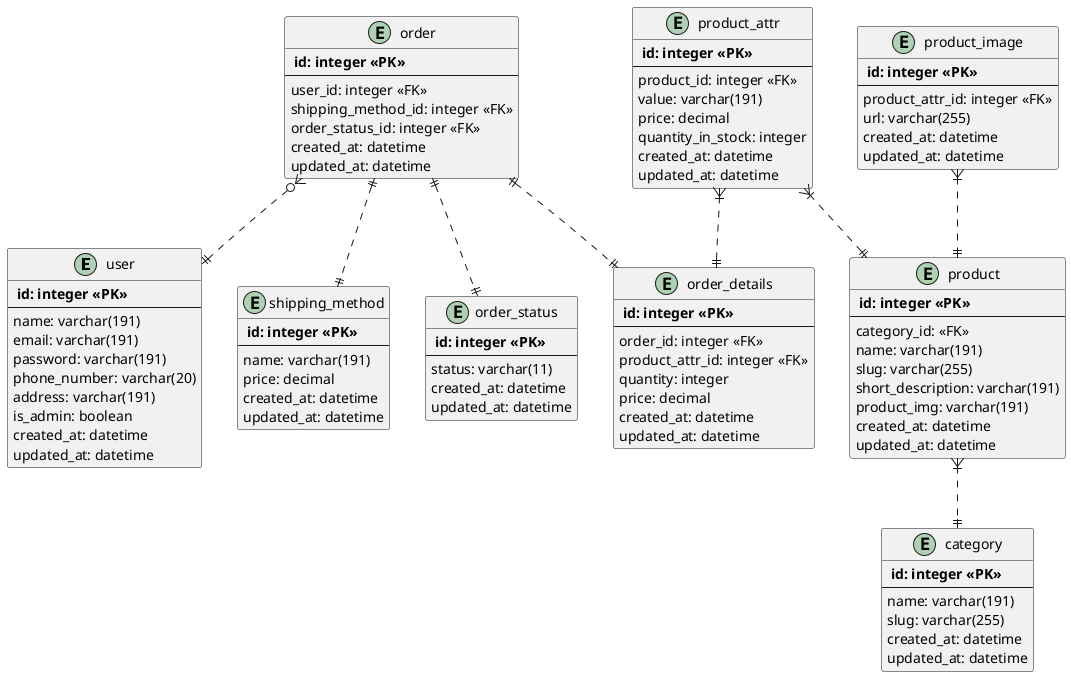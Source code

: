 @startuml entity_relationship
    entity user {
        ** id: integer <<PK>> **
        --
        name: varchar(191)
        email: varchar(191)
        password: varchar(191)
        phone_number: varchar(20)
        address: varchar(191)
        is_admin: boolean
        created_at: datetime
        updated_at: datetime
    }

    entity category {
        ** id: integer <<PK>> **
        --
        name: varchar(191) 
        slug: varchar(255)
        created_at: datetime
        updated_at: datetime
    }

    entity product {
        ** id: integer <<PK>> **
        --
        category_id: <<FK>>
        name: varchar(191)
        slug: varchar(255)
        short_description: varchar(191)
        product_img: varchar(191)
        created_at: datetime
        updated_at: datetime
    }

    entity product_attr {
        ** id: integer <<PK>> **
        --
        product_id: integer <<FK>>
        value: varchar(191)
        price: decimal
        quantity_in_stock: integer
        created_at: datetime
        updated_at: datetime
    }

    entity product_image {
        ** id: integer <<PK>> **
        --
        product_attr_id: integer <<FK>>
        url: varchar(255)
        created_at: datetime
        updated_at: datetime
    }

    entity shipping_method {
        ** id: integer <<PK>> **
        --
        name: varchar(191)
        price: decimal
        created_at: datetime
        updated_at: datetime
    }

    entity order_status {
        ** id: integer <<PK>> **
        --
        status: varchar(11)
        created_at: datetime
        updated_at: datetime
    }

    entity order {
        ** id: integer <<PK>> **
        --
        user_id: integer <<FK>>
        shipping_method_id: integer <<FK>>
        order_status_id: integer <<FK>>
        created_at: datetime
        updated_at: datetime
    }

    entity order_details {
        ** id: integer <<PK>> **
        --
        order_id: integer <<FK>>
        product_attr_id: integer <<FK>>
        quantity: integer
        price: decimal
        created_at: datetime
        updated_at: datetime
    }

    product }|..|| category
    product_attr }|..|| product
    product_image }|..|| product
    order }o..|| user
    order ||..|| order_details
    order ||..|| order_status
    order ||..|| shipping_method
    product_attr }|..|| order_details


@endstart